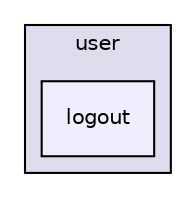 digraph "modules/disabled/users/user/logout" {
  compound=true
  node [ fontsize="10", fontname="Helvetica"];
  edge [ labelfontsize="10", labelfontname="Helvetica"];
  subgraph clusterdir_7a9ff40e6db6c0e1019e2b024ff5897f {
    graph [ bgcolor="#ddddee", pencolor="black", label="user" fontname="Helvetica", fontsize="10", URL="dir_7a9ff40e6db6c0e1019e2b024ff5897f.html"]
  dir_a0aab53273f50068726ff64098f4618a [shape=box, label="logout", style="filled", fillcolor="#eeeeff", pencolor="black", URL="dir_a0aab53273f50068726ff64098f4618a.html"];
  }
}

